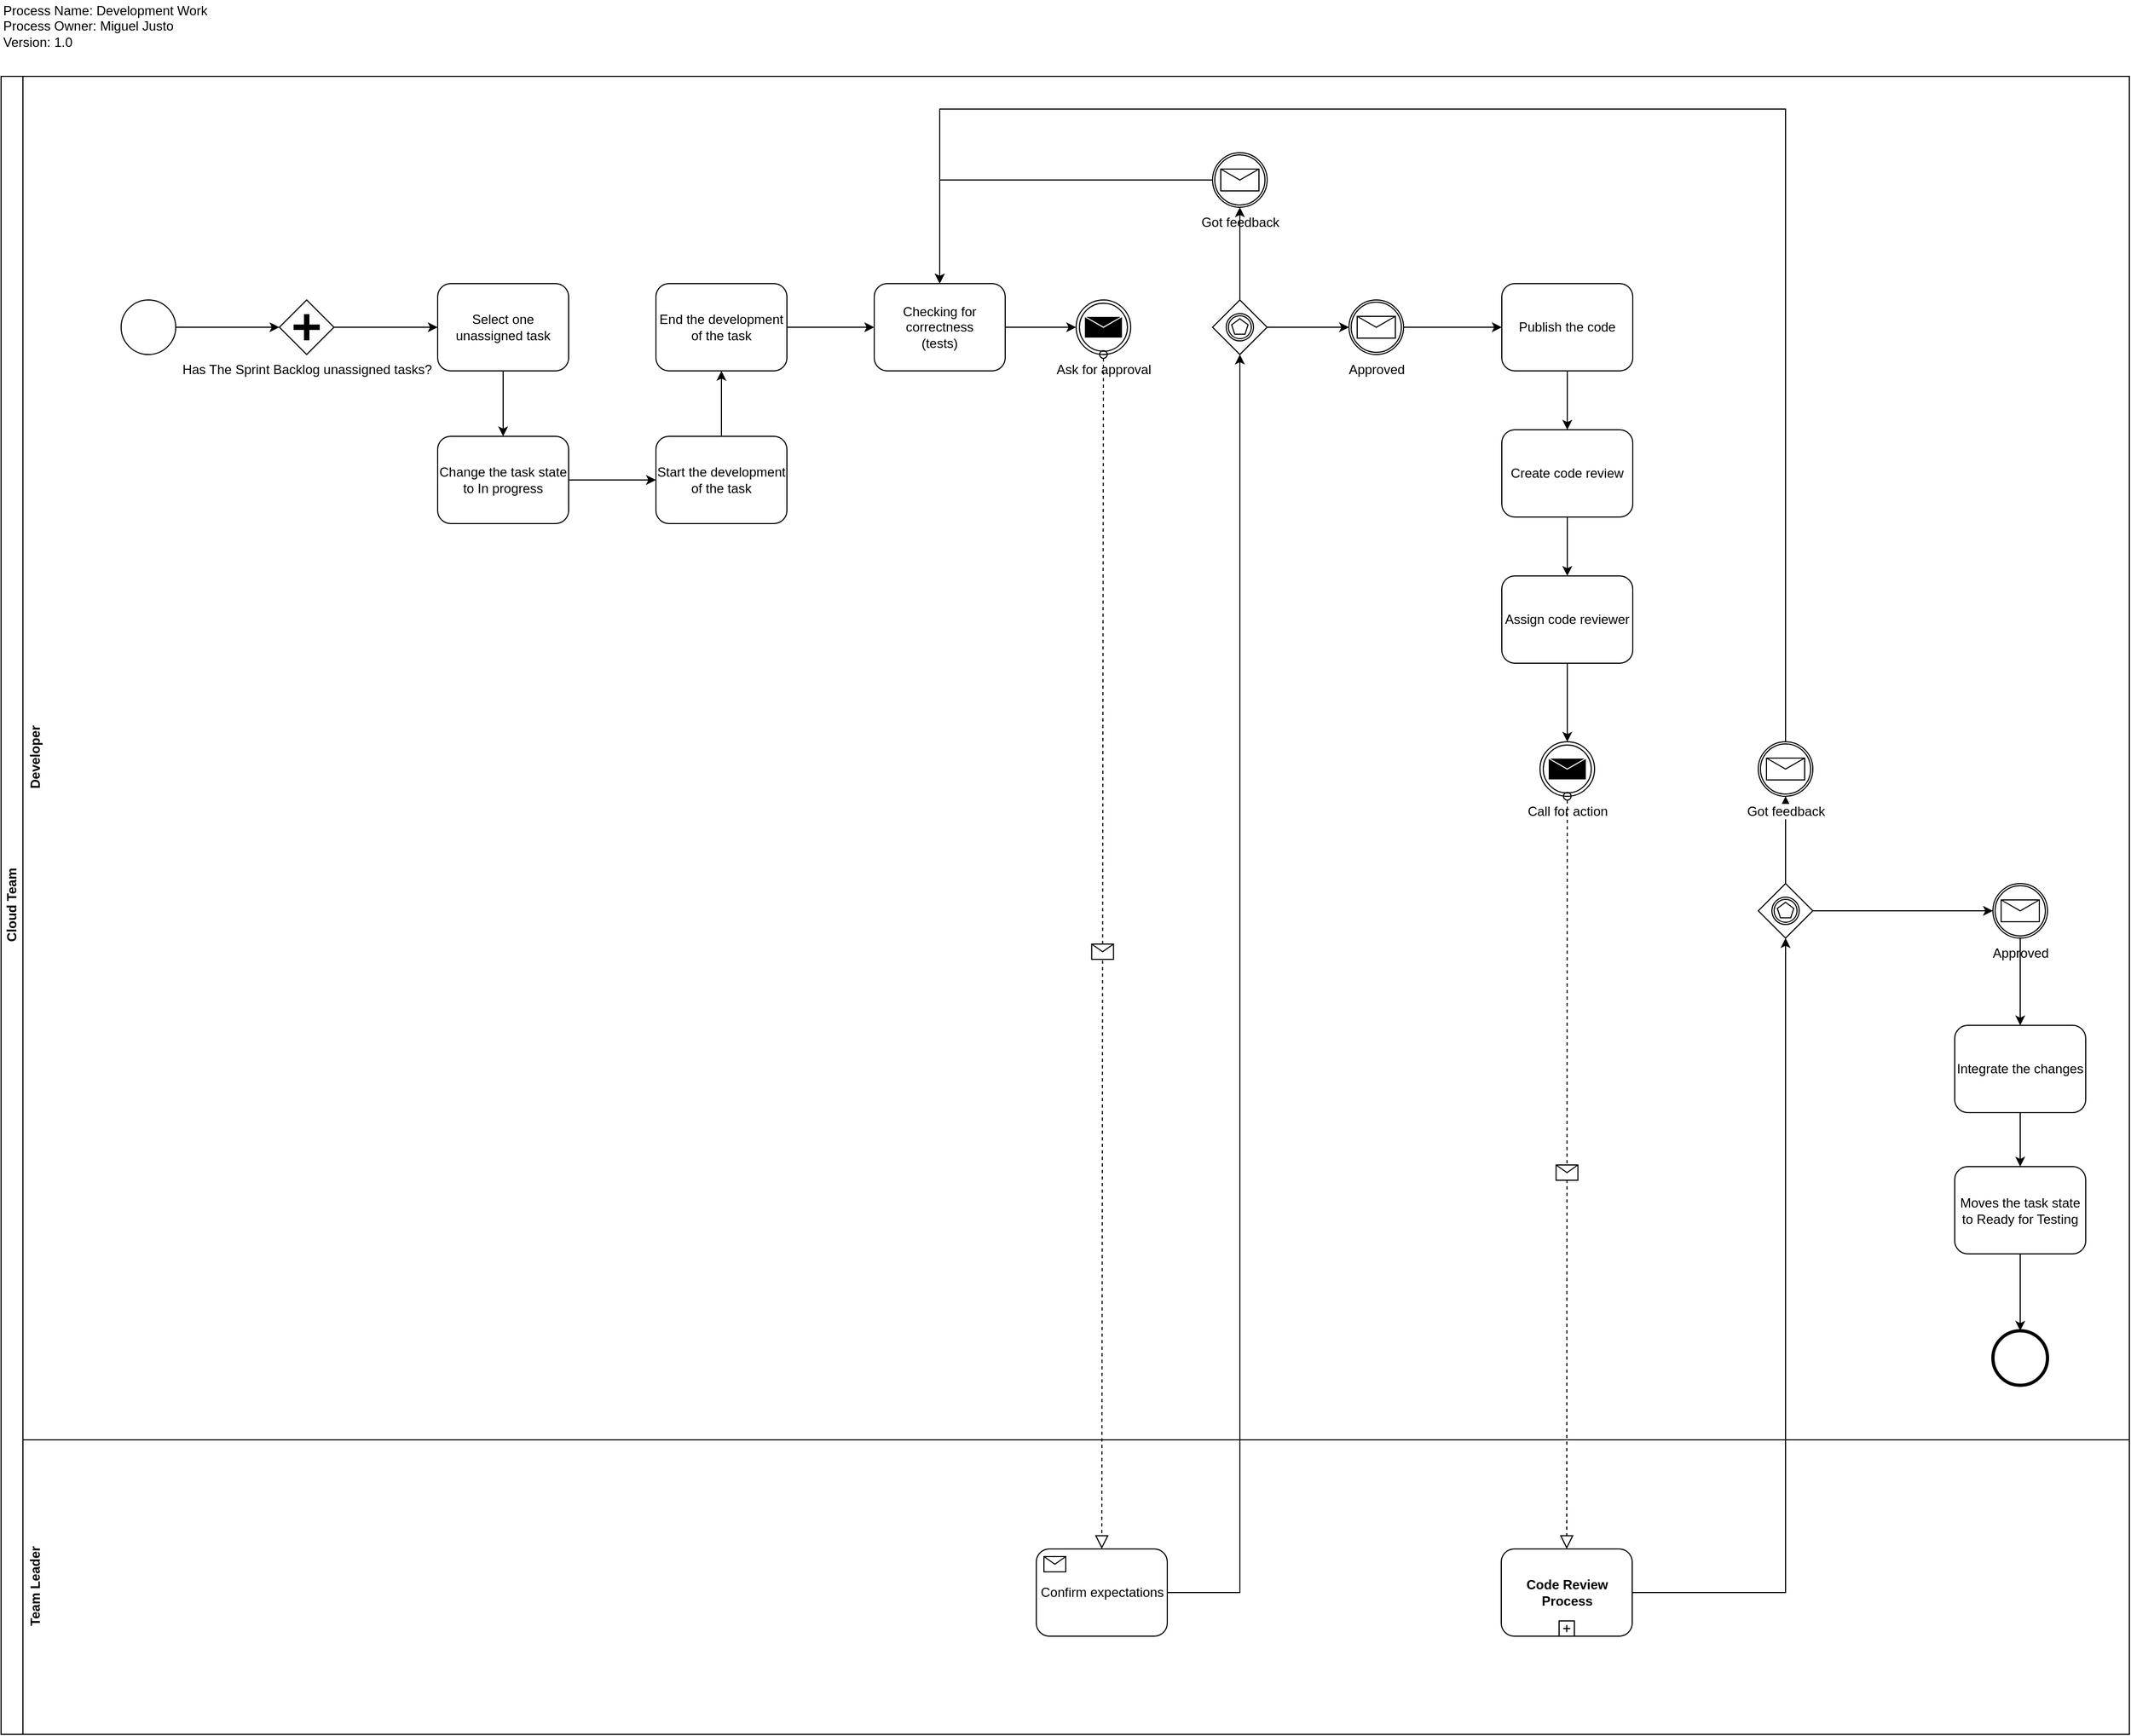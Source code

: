 <mxfile version="10.6.7" type="github"><diagram id="DSqP6H8u0GaW-YJqR6te" name="Page-1"><mxGraphModel dx="3558" dy="2694" grid="1" gridSize="10" guides="1" tooltips="1" connect="1" arrows="1" fold="1" page="1" pageScale="1" pageWidth="850" pageHeight="1100" math="0" shadow="0"><root><mxCell id="0"/><mxCell id="1" parent="0"/><mxCell id="5XJA-QkHlfvKg4zll7dO-1" value="Cloud Team" style="swimlane;html=1;horizontal=0;startSize=20;" vertex="1" parent="1"><mxGeometry x="-100" y="-550" width="1950" height="1520" as="geometry"/></mxCell><mxCell id="5XJA-QkHlfvKg4zll7dO-2" value="Developer" style="swimlane;html=1;horizontal=0;swimlaneLine=0;" vertex="1" parent="5XJA-QkHlfvKg4zll7dO-1"><mxGeometry x="20" width="1930" height="1250" as="geometry"/></mxCell><mxCell id="5XJA-QkHlfvKg4zll7dO-4" value="" style="shape=mxgraph.bpmn.shape;html=1;verticalLabelPosition=bottom;labelBackgroundColor=#ffffff;verticalAlign=top;align=center;perimeter=ellipsePerimeter;outlineConnect=0;outline=standard;symbol=general;" vertex="1" parent="5XJA-QkHlfvKg4zll7dO-2"><mxGeometry x="90" y="205" width="50" height="50" as="geometry"/></mxCell><mxCell id="5XJA-QkHlfvKg4zll7dO-5" value="Has The Sprint Backlog unassigned tasks?" style="shape=mxgraph.bpmn.shape;html=1;verticalLabelPosition=bottom;labelBackgroundColor=#ffffff;verticalAlign=top;align=center;perimeter=rhombusPerimeter;background=gateway;outlineConnect=0;outline=none;symbol=parallelGw;" vertex="1" parent="5XJA-QkHlfvKg4zll7dO-2"><mxGeometry x="235" y="205" width="50" height="50" as="geometry"/></mxCell><mxCell id="5XJA-QkHlfvKg4zll7dO-7" style="edgeStyle=orthogonalEdgeStyle;rounded=0;orthogonalLoop=1;jettySize=auto;html=1;exitX=1;exitY=0.5;exitDx=0;exitDy=0;entryX=0;entryY=0.5;entryDx=0;entryDy=0;" edge="1" parent="5XJA-QkHlfvKg4zll7dO-2" source="5XJA-QkHlfvKg4zll7dO-4" target="5XJA-QkHlfvKg4zll7dO-5"><mxGeometry relative="1" as="geometry"/></mxCell><mxCell id="5XJA-QkHlfvKg4zll7dO-6" value="Select one unassigned task" style="shape=ext;rounded=1;html=1;whiteSpace=wrap;" vertex="1" parent="5XJA-QkHlfvKg4zll7dO-2"><mxGeometry x="380" y="190" width="120" height="80" as="geometry"/></mxCell><mxCell id="5XJA-QkHlfvKg4zll7dO-8" style="edgeStyle=orthogonalEdgeStyle;rounded=0;orthogonalLoop=1;jettySize=auto;html=1;exitX=1;exitY=0.5;exitDx=0;exitDy=0;entryX=0;entryY=0.5;entryDx=0;entryDy=0;" edge="1" parent="5XJA-QkHlfvKg4zll7dO-2" source="5XJA-QkHlfvKg4zll7dO-5" target="5XJA-QkHlfvKg4zll7dO-6"><mxGeometry relative="1" as="geometry"/></mxCell><mxCell id="5XJA-QkHlfvKg4zll7dO-10" value="Change the task state to In progress" style="shape=ext;rounded=1;html=1;whiteSpace=wrap;" vertex="1" parent="5XJA-QkHlfvKg4zll7dO-2"><mxGeometry x="380" y="330" width="120" height="80" as="geometry"/></mxCell><mxCell id="5XJA-QkHlfvKg4zll7dO-32" style="edgeStyle=orthogonalEdgeStyle;rounded=0;orthogonalLoop=1;jettySize=auto;html=1;exitX=0.5;exitY=1;exitDx=0;exitDy=0;entryX=0.5;entryY=0;entryDx=0;entryDy=0;" edge="1" parent="5XJA-QkHlfvKg4zll7dO-2" source="5XJA-QkHlfvKg4zll7dO-6" target="5XJA-QkHlfvKg4zll7dO-10"><mxGeometry relative="1" as="geometry"/></mxCell><mxCell id="5XJA-QkHlfvKg4zll7dO-12" value="Start the development of the task" style="shape=ext;rounded=1;html=1;whiteSpace=wrap;" vertex="1" parent="5XJA-QkHlfvKg4zll7dO-2"><mxGeometry x="580" y="330" width="120" height="80" as="geometry"/></mxCell><mxCell id="5XJA-QkHlfvKg4zll7dO-13" style="edgeStyle=orthogonalEdgeStyle;rounded=0;orthogonalLoop=1;jettySize=auto;html=1;exitX=1;exitY=0.5;exitDx=0;exitDy=0;entryX=0;entryY=0.5;entryDx=0;entryDy=0;" edge="1" parent="5XJA-QkHlfvKg4zll7dO-2" source="5XJA-QkHlfvKg4zll7dO-10" target="5XJA-QkHlfvKg4zll7dO-12"><mxGeometry relative="1" as="geometry"/></mxCell><mxCell id="5XJA-QkHlfvKg4zll7dO-14" value="End the development of the task" style="shape=ext;rounded=1;html=1;whiteSpace=wrap;" vertex="1" parent="5XJA-QkHlfvKg4zll7dO-2"><mxGeometry x="580" y="190" width="120" height="80" as="geometry"/></mxCell><mxCell id="5XJA-QkHlfvKg4zll7dO-33" style="edgeStyle=orthogonalEdgeStyle;rounded=0;orthogonalLoop=1;jettySize=auto;html=1;exitX=0.5;exitY=0;exitDx=0;exitDy=0;entryX=0.5;entryY=1;entryDx=0;entryDy=0;" edge="1" parent="5XJA-QkHlfvKg4zll7dO-2" source="5XJA-QkHlfvKg4zll7dO-12" target="5XJA-QkHlfvKg4zll7dO-14"><mxGeometry relative="1" as="geometry"/></mxCell><mxCell id="5XJA-QkHlfvKg4zll7dO-16" value="Checking for correctness&lt;br&gt;(tests)&lt;br&gt;" style="shape=ext;rounded=1;html=1;whiteSpace=wrap;" vertex="1" parent="5XJA-QkHlfvKg4zll7dO-2"><mxGeometry x="780" y="190" width="120" height="80" as="geometry"/></mxCell><mxCell id="5XJA-QkHlfvKg4zll7dO-17" style="edgeStyle=orthogonalEdgeStyle;rounded=0;orthogonalLoop=1;jettySize=auto;html=1;exitX=1;exitY=0.5;exitDx=0;exitDy=0;entryX=0;entryY=0.5;entryDx=0;entryDy=0;" edge="1" parent="5XJA-QkHlfvKg4zll7dO-2" source="5XJA-QkHlfvKg4zll7dO-14" target="5XJA-QkHlfvKg4zll7dO-16"><mxGeometry relative="1" as="geometry"/></mxCell><mxCell id="5XJA-QkHlfvKg4zll7dO-20" value="Ask for approval" style="shape=mxgraph.bpmn.shape;html=1;verticalLabelPosition=bottom;labelBackgroundColor=#ffffff;verticalAlign=top;align=center;perimeter=ellipsePerimeter;outlineConnect=0;outline=throwing;symbol=message;" vertex="1" parent="5XJA-QkHlfvKg4zll7dO-2"><mxGeometry x="965" y="205" width="50" height="50" as="geometry"/></mxCell><mxCell id="5XJA-QkHlfvKg4zll7dO-50" style="edgeStyle=orthogonalEdgeStyle;rounded=0;orthogonalLoop=1;jettySize=auto;html=1;exitX=1;exitY=0.5;exitDx=0;exitDy=0;entryX=0;entryY=0.5;entryDx=0;entryDy=0;" edge="1" parent="5XJA-QkHlfvKg4zll7dO-2" source="5XJA-QkHlfvKg4zll7dO-16" target="5XJA-QkHlfvKg4zll7dO-20"><mxGeometry relative="1" as="geometry"/></mxCell><mxCell id="5XJA-QkHlfvKg4zll7dO-22" value="" style="shape=mxgraph.bpmn.shape;html=1;verticalLabelPosition=bottom;labelBackgroundColor=#ffffff;verticalAlign=top;align=center;perimeter=rhombusPerimeter;background=gateway;outlineConnect=0;outline=catching;symbol=multiple;" vertex="1" parent="5XJA-QkHlfvKg4zll7dO-2"><mxGeometry x="1090" y="205" width="50" height="50" as="geometry"/></mxCell><mxCell id="5XJA-QkHlfvKg4zll7dO-27" value="Approved" style="shape=mxgraph.bpmn.shape;html=1;verticalLabelPosition=bottom;labelBackgroundColor=#ffffff;verticalAlign=top;align=center;perimeter=ellipsePerimeter;outlineConnect=0;outline=boundInt;symbol=message;" vertex="1" parent="5XJA-QkHlfvKg4zll7dO-2"><mxGeometry x="1215" y="205" width="50" height="50" as="geometry"/></mxCell><mxCell id="5XJA-QkHlfvKg4zll7dO-28" style="edgeStyle=orthogonalEdgeStyle;rounded=0;orthogonalLoop=1;jettySize=auto;html=1;exitX=1;exitY=0.5;exitDx=0;exitDy=0;entryX=0;entryY=0.5;entryDx=0;entryDy=0;" edge="1" parent="5XJA-QkHlfvKg4zll7dO-2" source="5XJA-QkHlfvKg4zll7dO-22" target="5XJA-QkHlfvKg4zll7dO-27"><mxGeometry relative="1" as="geometry"/></mxCell><mxCell id="5XJA-QkHlfvKg4zll7dO-35" value="Publish the code" style="shape=ext;rounded=1;html=1;whiteSpace=wrap;" vertex="1" parent="5XJA-QkHlfvKg4zll7dO-2"><mxGeometry x="1355" y="190" width="120" height="80" as="geometry"/></mxCell><mxCell id="5XJA-QkHlfvKg4zll7dO-36" style="edgeStyle=orthogonalEdgeStyle;rounded=0;orthogonalLoop=1;jettySize=auto;html=1;exitX=1;exitY=0.5;exitDx=0;exitDy=0;entryX=0;entryY=0.5;entryDx=0;entryDy=0;" edge="1" parent="5XJA-QkHlfvKg4zll7dO-2" source="5XJA-QkHlfvKg4zll7dO-27" target="5XJA-QkHlfvKg4zll7dO-35"><mxGeometry relative="1" as="geometry"/></mxCell><mxCell id="5XJA-QkHlfvKg4zll7dO-37" value="Create code review" style="shape=ext;rounded=1;html=1;whiteSpace=wrap;" vertex="1" parent="5XJA-QkHlfvKg4zll7dO-2"><mxGeometry x="1355" y="324" width="120" height="80" as="geometry"/></mxCell><mxCell id="5XJA-QkHlfvKg4zll7dO-38" style="edgeStyle=orthogonalEdgeStyle;rounded=0;orthogonalLoop=1;jettySize=auto;html=1;exitX=0.5;exitY=1;exitDx=0;exitDy=0;entryX=0.5;entryY=0;entryDx=0;entryDy=0;" edge="1" parent="5XJA-QkHlfvKg4zll7dO-2" source="5XJA-QkHlfvKg4zll7dO-35" target="5XJA-QkHlfvKg4zll7dO-37"><mxGeometry relative="1" as="geometry"/></mxCell><mxCell id="5XJA-QkHlfvKg4zll7dO-39" value="Assign code reviewer" style="shape=ext;rounded=1;html=1;whiteSpace=wrap;" vertex="1" parent="5XJA-QkHlfvKg4zll7dO-2"><mxGeometry x="1355" y="458" width="120" height="80" as="geometry"/></mxCell><mxCell id="5XJA-QkHlfvKg4zll7dO-40" style="edgeStyle=orthogonalEdgeStyle;rounded=0;orthogonalLoop=1;jettySize=auto;html=1;exitX=0.5;exitY=1;exitDx=0;exitDy=0;entryX=0.5;entryY=0;entryDx=0;entryDy=0;" edge="1" parent="5XJA-QkHlfvKg4zll7dO-2" source="5XJA-QkHlfvKg4zll7dO-37" target="5XJA-QkHlfvKg4zll7dO-39"><mxGeometry relative="1" as="geometry"/></mxCell><mxCell id="5XJA-QkHlfvKg4zll7dO-41" value="Call for action" style="shape=mxgraph.bpmn.shape;html=1;verticalLabelPosition=bottom;labelBackgroundColor=#ffffff;verticalAlign=top;align=center;perimeter=ellipsePerimeter;outlineConnect=0;outline=throwing;symbol=message;" vertex="1" parent="5XJA-QkHlfvKg4zll7dO-2"><mxGeometry x="1390" y="610" width="50" height="50" as="geometry"/></mxCell><mxCell id="5XJA-QkHlfvKg4zll7dO-42" style="edgeStyle=orthogonalEdgeStyle;rounded=0;orthogonalLoop=1;jettySize=auto;html=1;exitX=0.5;exitY=1;exitDx=0;exitDy=0;entryX=0.5;entryY=0;entryDx=0;entryDy=0;" edge="1" parent="5XJA-QkHlfvKg4zll7dO-2" source="5XJA-QkHlfvKg4zll7dO-39" target="5XJA-QkHlfvKg4zll7dO-41"><mxGeometry relative="1" as="geometry"/></mxCell><mxCell id="5XJA-QkHlfvKg4zll7dO-73" style="edgeStyle=orthogonalEdgeStyle;rounded=0;orthogonalLoop=1;jettySize=auto;html=1;exitX=0.5;exitY=0;exitDx=0;exitDy=0;entryX=0.5;entryY=1;entryDx=0;entryDy=0;" edge="1" parent="5XJA-QkHlfvKg4zll7dO-2" source="5XJA-QkHlfvKg4zll7dO-43" target="5XJA-QkHlfvKg4zll7dO-45"><mxGeometry relative="1" as="geometry"/></mxCell><mxCell id="5XJA-QkHlfvKg4zll7dO-43" value="" style="shape=mxgraph.bpmn.shape;html=1;verticalLabelPosition=bottom;labelBackgroundColor=#ffffff;verticalAlign=top;align=center;perimeter=rhombusPerimeter;background=gateway;outlineConnect=0;outline=boundInt;symbol=multiple;" vertex="1" parent="5XJA-QkHlfvKg4zll7dO-2"><mxGeometry x="1590" y="740" width="50" height="50" as="geometry"/></mxCell><mxCell id="5XJA-QkHlfvKg4zll7dO-74" style="edgeStyle=orthogonalEdgeStyle;rounded=0;orthogonalLoop=1;jettySize=auto;html=1;exitX=0.5;exitY=0;exitDx=0;exitDy=0;entryX=0.5;entryY=0;entryDx=0;entryDy=0;" edge="1" parent="5XJA-QkHlfvKg4zll7dO-2" source="5XJA-QkHlfvKg4zll7dO-45" target="5XJA-QkHlfvKg4zll7dO-16"><mxGeometry relative="1" as="geometry"><Array as="points"><mxPoint x="1615" y="30"/><mxPoint x="840" y="30"/></Array></mxGeometry></mxCell><mxCell id="5XJA-QkHlfvKg4zll7dO-45" value="Got feedback" style="shape=mxgraph.bpmn.shape;html=1;verticalLabelPosition=bottom;labelBackgroundColor=#ffffff;verticalAlign=top;align=center;perimeter=ellipsePerimeter;outlineConnect=0;outline=boundInt;symbol=message;" vertex="1" parent="5XJA-QkHlfvKg4zll7dO-2"><mxGeometry x="1590" y="610" width="50" height="50" as="geometry"/></mxCell><mxCell id="5XJA-QkHlfvKg4zll7dO-48" value="Approved" style="shape=mxgraph.bpmn.shape;html=1;verticalLabelPosition=bottom;labelBackgroundColor=#ffffff;verticalAlign=top;align=center;perimeter=ellipsePerimeter;outlineConnect=0;outline=boundInt;symbol=message;" vertex="1" parent="5XJA-QkHlfvKg4zll7dO-2"><mxGeometry x="1805" y="740" width="50" height="50" as="geometry"/></mxCell><mxCell id="5XJA-QkHlfvKg4zll7dO-49" style="edgeStyle=orthogonalEdgeStyle;rounded=0;orthogonalLoop=1;jettySize=auto;html=1;exitX=1;exitY=0.5;exitDx=0;exitDy=0;" edge="1" parent="5XJA-QkHlfvKg4zll7dO-2" source="5XJA-QkHlfvKg4zll7dO-43" target="5XJA-QkHlfvKg4zll7dO-48"><mxGeometry relative="1" as="geometry"/></mxCell><mxCell id="5XJA-QkHlfvKg4zll7dO-51" value="Integrate the changes" style="shape=ext;rounded=1;html=1;whiteSpace=wrap;" vertex="1" parent="5XJA-QkHlfvKg4zll7dO-2"><mxGeometry x="1770" y="870" width="120" height="80" as="geometry"/></mxCell><mxCell id="5XJA-QkHlfvKg4zll7dO-53" style="edgeStyle=orthogonalEdgeStyle;rounded=0;orthogonalLoop=1;jettySize=auto;html=1;exitX=0.5;exitY=1;exitDx=0;exitDy=0;" edge="1" parent="5XJA-QkHlfvKg4zll7dO-2" source="5XJA-QkHlfvKg4zll7dO-48" target="5XJA-QkHlfvKg4zll7dO-51"><mxGeometry relative="1" as="geometry"/></mxCell><mxCell id="5XJA-QkHlfvKg4zll7dO-52" value="Moves the task state to Ready for Testing" style="shape=ext;rounded=1;html=1;whiteSpace=wrap;" vertex="1" parent="5XJA-QkHlfvKg4zll7dO-2"><mxGeometry x="1770" y="999.5" width="120" height="80" as="geometry"/></mxCell><mxCell id="5XJA-QkHlfvKg4zll7dO-54" style="edgeStyle=orthogonalEdgeStyle;rounded=0;orthogonalLoop=1;jettySize=auto;html=1;exitX=0.5;exitY=1;exitDx=0;exitDy=0;entryX=0.5;entryY=0;entryDx=0;entryDy=0;" edge="1" parent="5XJA-QkHlfvKg4zll7dO-2" source="5XJA-QkHlfvKg4zll7dO-51" target="5XJA-QkHlfvKg4zll7dO-52"><mxGeometry relative="1" as="geometry"/></mxCell><mxCell id="5XJA-QkHlfvKg4zll7dO-55" value="" style="shape=mxgraph.bpmn.shape;html=1;verticalLabelPosition=bottom;labelBackgroundColor=#ffffff;verticalAlign=top;align=center;perimeter=ellipsePerimeter;outlineConnect=0;outline=end;symbol=general;" vertex="1" parent="5XJA-QkHlfvKg4zll7dO-2"><mxGeometry x="1805" y="1150" width="50" height="50" as="geometry"/></mxCell><mxCell id="5XJA-QkHlfvKg4zll7dO-56" style="edgeStyle=orthogonalEdgeStyle;rounded=0;orthogonalLoop=1;jettySize=auto;html=1;exitX=0.5;exitY=1;exitDx=0;exitDy=0;entryX=0.5;entryY=0;entryDx=0;entryDy=0;" edge="1" parent="5XJA-QkHlfvKg4zll7dO-2" source="5XJA-QkHlfvKg4zll7dO-52" target="5XJA-QkHlfvKg4zll7dO-55"><mxGeometry relative="1" as="geometry"/></mxCell><mxCell id="5XJA-QkHlfvKg4zll7dO-59" style="edgeStyle=orthogonalEdgeStyle;rounded=0;orthogonalLoop=1;jettySize=auto;html=1;exitX=0;exitY=0.5;exitDx=0;exitDy=0;" edge="1" parent="5XJA-QkHlfvKg4zll7dO-2" source="5XJA-QkHlfvKg4zll7dO-29" target="5XJA-QkHlfvKg4zll7dO-16"><mxGeometry relative="1" as="geometry"/></mxCell><mxCell id="5XJA-QkHlfvKg4zll7dO-29" value="Got feedback" style="shape=mxgraph.bpmn.shape;html=1;verticalLabelPosition=bottom;labelBackgroundColor=#ffffff;verticalAlign=top;align=center;perimeter=ellipsePerimeter;outlineConnect=0;outline=boundInt;symbol=message;" vertex="1" parent="5XJA-QkHlfvKg4zll7dO-2"><mxGeometry x="1090" y="70" width="50" height="50" as="geometry"/></mxCell><mxCell id="5XJA-QkHlfvKg4zll7dO-58" style="edgeStyle=orthogonalEdgeStyle;rounded=0;orthogonalLoop=1;jettySize=auto;html=1;exitX=0.5;exitY=0;exitDx=0;exitDy=0;" edge="1" parent="5XJA-QkHlfvKg4zll7dO-2" source="5XJA-QkHlfvKg4zll7dO-22" target="5XJA-QkHlfvKg4zll7dO-29"><mxGeometry relative="1" as="geometry"/></mxCell><mxCell id="5XJA-QkHlfvKg4zll7dO-57" value="Team Leader" style="swimlane;html=1;horizontal=0;swimlaneLine=0;" vertex="1" parent="5XJA-QkHlfvKg4zll7dO-1"><mxGeometry x="20" y="1250" width="1930" height="270" as="geometry"/></mxCell><mxCell id="5XJA-QkHlfvKg4zll7dO-60" value="Confirm expectations" style="html=1;whiteSpace=wrap;rounded=1;" vertex="1" parent="5XJA-QkHlfvKg4zll7dO-57"><mxGeometry x="928.5" y="100" width="120" height="80" as="geometry"/></mxCell><mxCell id="5XJA-QkHlfvKg4zll7dO-61" value="" style="html=1;shape=message;outlineConnect=0;" vertex="1" parent="5XJA-QkHlfvKg4zll7dO-60"><mxGeometry width="20" height="14" relative="1" as="geometry"><mxPoint x="7" y="7" as="offset"/></mxGeometry></mxCell><mxCell id="5XJA-QkHlfvKg4zll7dO-70" value="Code Review Process" style="html=1;whiteSpace=wrap;rounded=1;fontStyle=1" vertex="1" parent="5XJA-QkHlfvKg4zll7dO-57"><mxGeometry x="1354.5" y="100" width="120" height="80" as="geometry"/></mxCell><mxCell id="5XJA-QkHlfvKg4zll7dO-71" value="" style="html=1;shape=plus;outlineConnect=0;" vertex="1" parent="5XJA-QkHlfvKg4zll7dO-70"><mxGeometry x="0.5" y="1" width="14" height="14" relative="1" as="geometry"><mxPoint x="-7" y="-14" as="offset"/></mxGeometry></mxCell><mxCell id="5XJA-QkHlfvKg4zll7dO-62" value="" style="startArrow=oval;startFill=0;startSize=7;endArrow=block;endFill=0;endSize=10;dashed=1;html=1;exitX=0.5;exitY=1;exitDx=0;exitDy=0;entryX=0.5;entryY=0;entryDx=0;entryDy=0;" edge="1" parent="5XJA-QkHlfvKg4zll7dO-1" source="5XJA-QkHlfvKg4zll7dO-20" target="5XJA-QkHlfvKg4zll7dO-60"><mxGeometry relative="1" as="geometry"><mxPoint x="935" y="980" as="sourcePoint"/><mxPoint x="1035" y="980" as="targetPoint"/></mxGeometry></mxCell><mxCell id="5XJA-QkHlfvKg4zll7dO-63" value="" style="shape=message;html=1;outlineConnect=0;" vertex="1" parent="5XJA-QkHlfvKg4zll7dO-62"><mxGeometry width="20" height="14" relative="1" as="geometry"><mxPoint x="-10" y="-7" as="offset"/></mxGeometry></mxCell><mxCell id="5XJA-QkHlfvKg4zll7dO-64" style="edgeStyle=orthogonalEdgeStyle;rounded=0;orthogonalLoop=1;jettySize=auto;html=1;exitX=1;exitY=0.5;exitDx=0;exitDy=0;entryX=0.5;entryY=1;entryDx=0;entryDy=0;" edge="1" parent="5XJA-QkHlfvKg4zll7dO-1" source="5XJA-QkHlfvKg4zll7dO-60" target="5XJA-QkHlfvKg4zll7dO-22"><mxGeometry relative="1" as="geometry"/></mxCell><mxCell id="5XJA-QkHlfvKg4zll7dO-67" value="" style="startArrow=oval;startFill=0;startSize=7;endArrow=block;endFill=0;endSize=10;dashed=1;html=1;exitX=0.5;exitY=1;exitDx=0;exitDy=0;entryX=0.5;entryY=0;entryDx=0;entryDy=0;" edge="1" parent="5XJA-QkHlfvKg4zll7dO-1" source="5XJA-QkHlfvKg4zll7dO-41" target="5XJA-QkHlfvKg4zll7dO-70"><mxGeometry relative="1" as="geometry"><mxPoint x="1374.5" y="1110" as="sourcePoint"/><mxPoint x="1537.429" y="1339.571" as="targetPoint"/></mxGeometry></mxCell><mxCell id="5XJA-QkHlfvKg4zll7dO-68" value="" style="shape=message;html=1;outlineConnect=0;" vertex="1" parent="5XJA-QkHlfvKg4zll7dO-67"><mxGeometry width="20" height="14" relative="1" as="geometry"><mxPoint x="-10" y="-7" as="offset"/></mxGeometry></mxCell><mxCell id="5XJA-QkHlfvKg4zll7dO-72" style="edgeStyle=orthogonalEdgeStyle;rounded=0;orthogonalLoop=1;jettySize=auto;html=1;exitX=1;exitY=0.5;exitDx=0;exitDy=0;entryX=0.5;entryY=1;entryDx=0;entryDy=0;" edge="1" parent="5XJA-QkHlfvKg4zll7dO-1" source="5XJA-QkHlfvKg4zll7dO-70" target="5XJA-QkHlfvKg4zll7dO-43"><mxGeometry relative="1" as="geometry"/></mxCell><mxCell id="5XJA-QkHlfvKg4zll7dO-34" value="Process Name: Development Work&lt;br&gt;Process Owner: Miguel Justo&lt;br&gt;Version: 1.0&lt;br&gt;" style="text;html=1;resizable=0;points=[];autosize=1;align=left;verticalAlign=top;spacingTop=-4;" vertex="1" parent="1"><mxGeometry x="-100" y="-620" width="200" height="40" as="geometry"/></mxCell></root></mxGraphModel></diagram></mxfile>